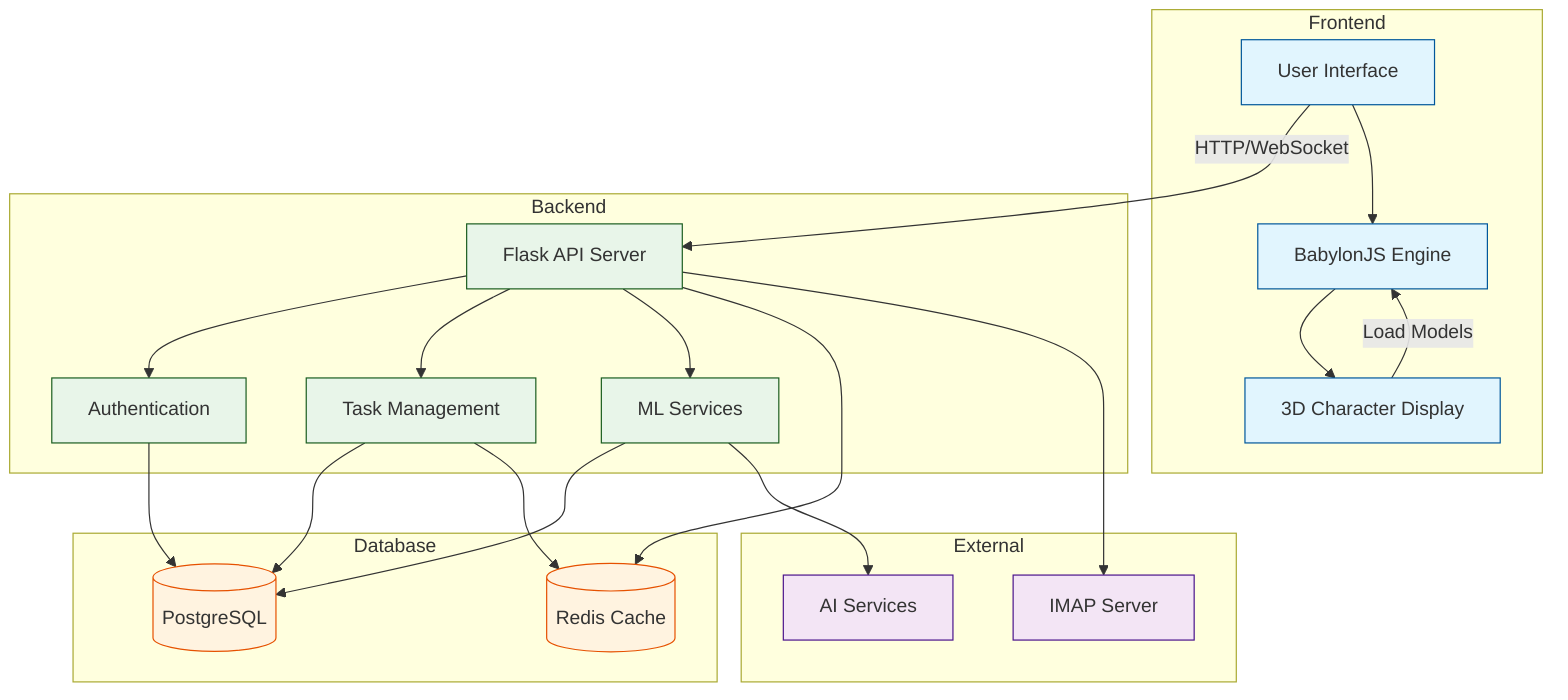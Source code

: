 graph TB
    subgraph Frontend
        UI[User Interface]
        3D[3D Character Display]
        BabylonJS[BabylonJS Engine]
    end

    subgraph Backend
        API[Flask API Server]
        Auth[Authentication]
        Tasks[Task Management]
        ML[ML Services]
    end

    subgraph Database
        PostgreSQL[(PostgreSQL)]
        Redis[(Redis Cache)]
    end

    subgraph External
        IMAP[IMAP Server]
        AI[AI Services]
    end

    UI --> |HTTP/WebSocket| API
    UI --> BabylonJS
    BabylonJS --> 3D
    3D --> |Load Models| BabylonJS

    API --> Auth
    API --> Tasks
    API --> ML
    
    Auth --> PostgreSQL
    Tasks --> PostgreSQL
    ML --> PostgreSQL
    
    API --> Redis
    Tasks --> Redis
    
    API --> IMAP
    ML --> AI

    classDef frontend fill:#e1f5fe,stroke:#01579b
    classDef backend fill:#e8f5e9,stroke:#1b5e20
    classDef database fill:#fff3e0,stroke:#e65100
    classDef external fill:#f3e5f5,stroke:#4a148c

    class UI,3D,BabylonJS frontend
    class API,Auth,Tasks,ML backend
    class PostgreSQL,Redis database
    class IMAP,AI external